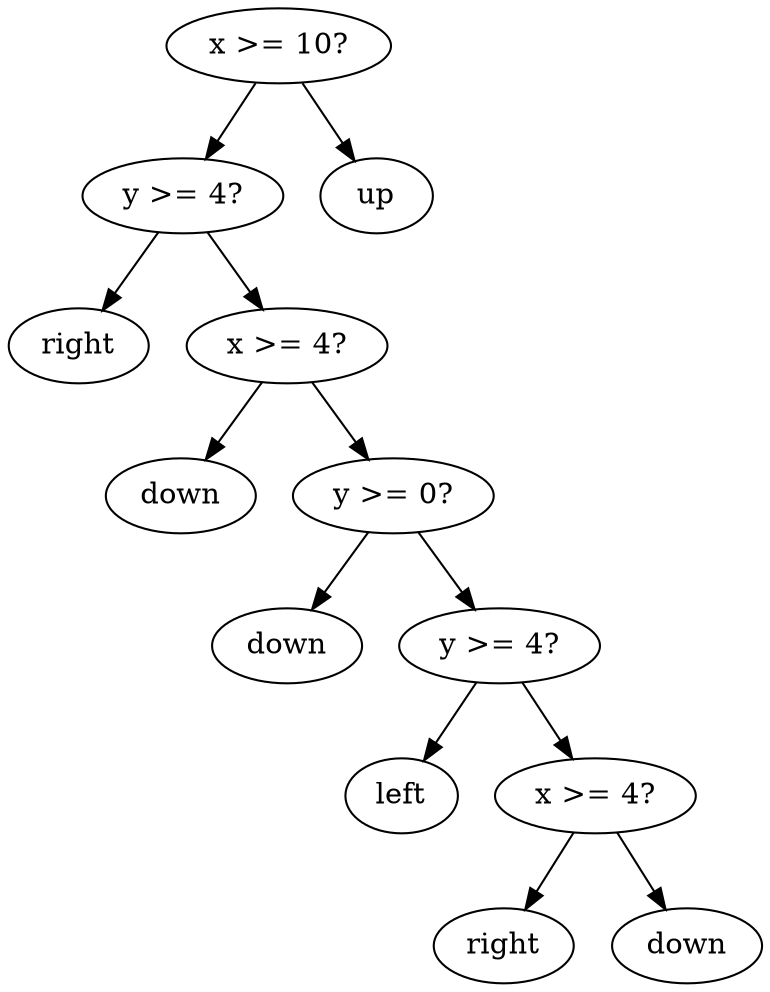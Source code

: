 digraph tree {
    "0x0" [label="x >= 10?"];
    "0x1" [label="y >= 4?"];
    "0x2" [label="right"];
    "0x3" [label="x >= 4?"];
    "0x4" [label="down"];
    "0x5" [label="y >= 0?"];
    "0x6" [label="down"];
    "0x7" [label="y >= 4?"];
    "0x8" [label="left"];
    "0x9" [label="x >= 4?"];
    "0xa" [label="right"];
    "0xb" [label="down"];
    "0xc" [label="up"];
    "0x0" -> "0x1";
    "0x0" -> "0xc";
    "0x1" -> "0x2";
    "0x1" -> "0x3";
    "0x3" -> "0x4";
    "0x3" -> "0x5";
    "0x5" -> "0x6";
    "0x5" -> "0x7";
    "0x7" -> "0x8";
    "0x7" -> "0x9";
    "0x9" -> "0xa";
    "0x9" -> "0xb";
}
